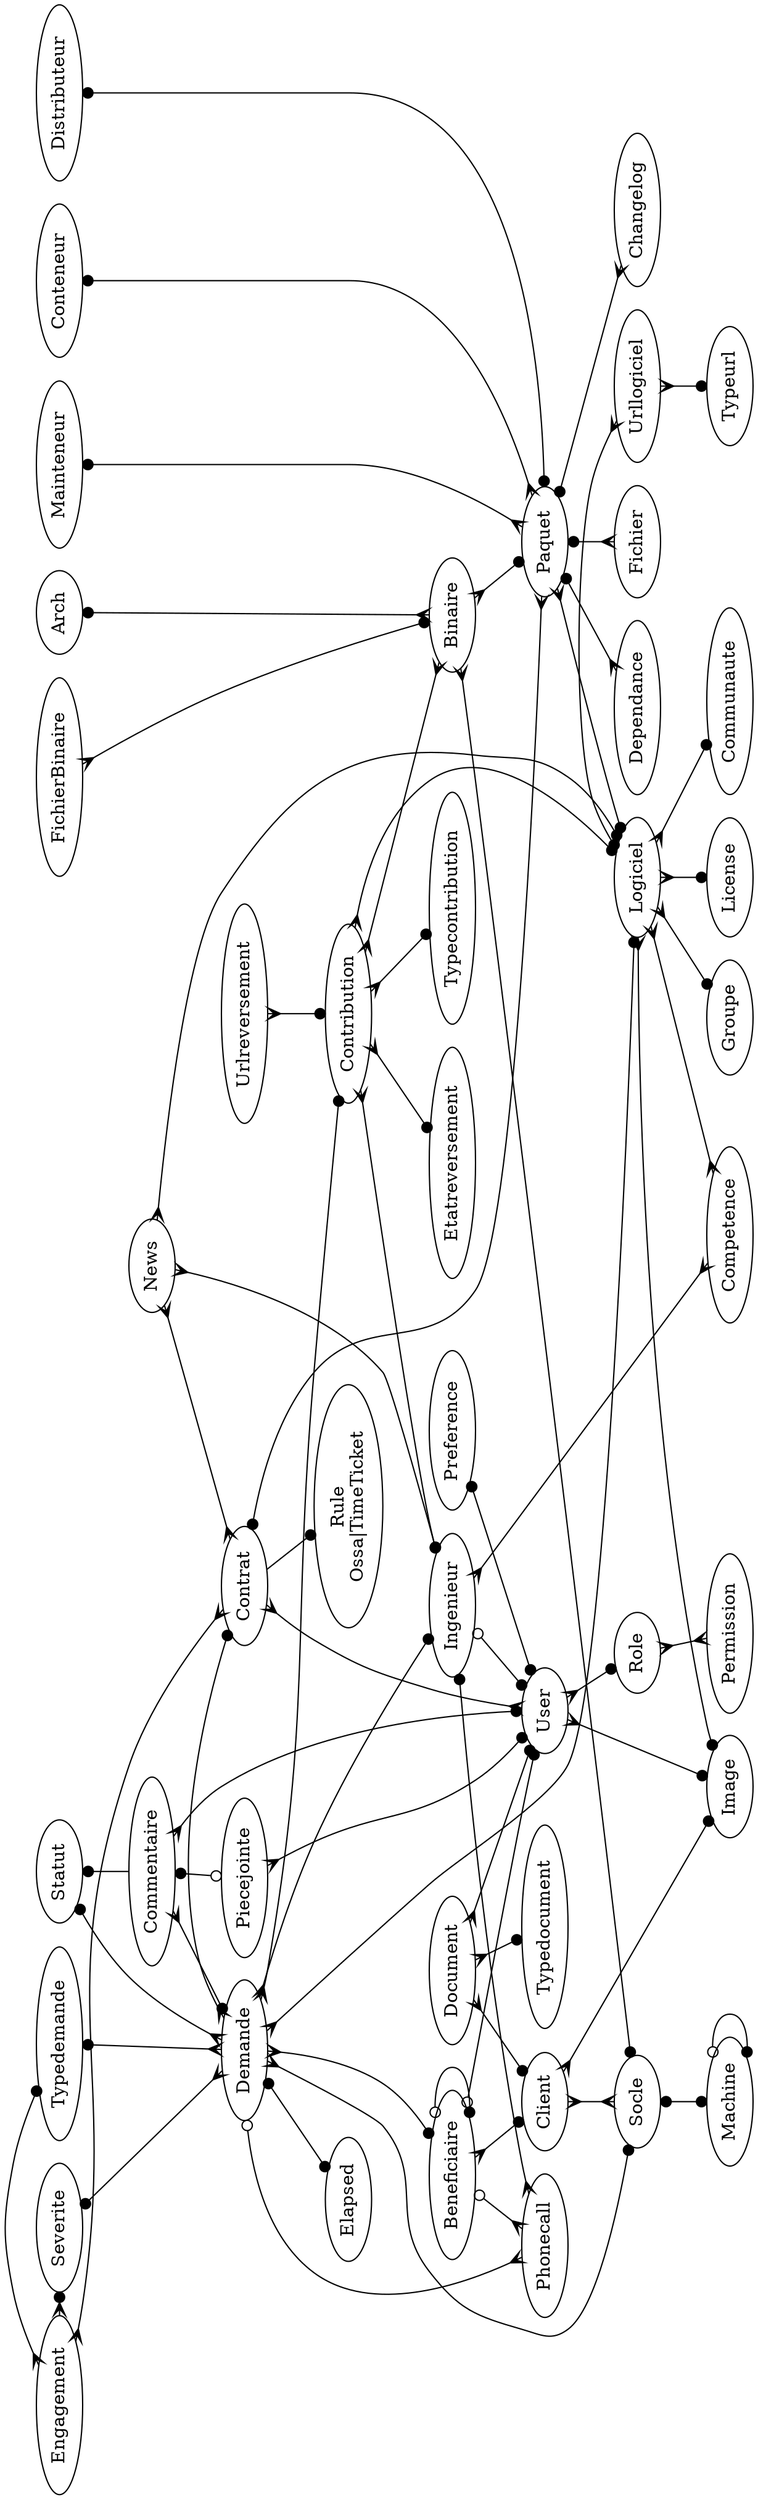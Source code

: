 digraph x {

rotate=90;

{rank=min; Distributeur Mainteneur Conteneur }
{rank=min; Typedemande Severite Engagement } 
{rank=min; Arch FichierBinaire Statut }
{rank=same; Contrat Demande }
{rank=same; Beneficiaire Ingenieur }
{rank=same; Logiciel Urllogiciel }

Rule [label="Rule\nOssa|TimeTicket"]

Binaire -> Paquet [arrowhead=dot,arrowtail=crow,dir=both]
Binaire -> Socle [arrowhead=dot,dir=both,arrowtail=crow]
Binaire -> Arch [arrowhead=dot,dir=both,arrowtail=crow]
Binaire -> FichierBinaire [arrowhead=crow,dir=both,arrowtail=dot]

Beneficiaire -> User [arrowhead=dot,arrowtail=odot,dir=both]
Beneficiaire -> Phonecall [arrowhead=crow,arrowtail=odot,dir=both]
Beneficiaire -> Client [arrowhead=dot,dir=both,arrowtail=crow]
Beneficiaire -> Beneficiaire [arrowhead=dot,arrowtail=odot,dir=both]

Client -> Image [arrowhead=dot,dir=both,arrowtail=crow]
Client -> Socle [arrowhead=crow,dir=both,arrowtail=crow]

Commentaire -> Demande [arrowhead=dot,dir=both,arrowtail=crow]
Commentaire -> User [arrowhead=dot,dir=both,arrowtail=crow]
Commentaire -> Piecejointe [arrowhead=odot,dir=both,arrowtail=dot]
Commentaire -> Statut [arrowhead=dot]

Contrat -> User [arrowhead=crow,dir=both,arrowtail=crow]
Contrat -> Engagement [arrowhead=crow,arrowtail=crow,dir=both]
Contrat -> Rule [arrowhead=dot,arrowtail=crow]

User -> Image [arrowhead=dot,dir=both,arrowtail=crow]
User -> Role [arrowhead=dot,arrowtail=crow,dir=both]
Ingenieur -> Competence [arrowhead=crow,arrowtail=crow,dir=both]
Ingenieur -> User [arrowhead=dot,arrowtail=odot,dir=both]
Ingenieur -> Phonecall [arrowhead=crow,dir=both,arrowtail=dot]

Logiciel -> Competence [arrowhead=crow,arrowtail=crow,dir=both]
Logiciel -> License [arrowhead=dot,dir=both,arrowtail=crow]
Logiciel -> Communaute [arrowhead=dot,dir=both,arrowtail=crow]
Logiciel -> Groupe [arrowhead=dot,dir=both,arrowtail=crow]
Logiciel -> Image [arrowhead=dot,dir=both,arrowtail=crow]


News -> Ingenieur [arrowhead=dot,dir=both,arrowtail=crow]
News -> Contrat [arrowhead=crow,dir=both,arrowtail=crow]
News -> Logiciel [arrowhead=dot,dir=both,arrowtail=crow]

Demande -> Typedemande [arrowhead=dot,dir=both,arrowtail=crow]
Demande -> Elapsed [arrowhead=dot,dir=both,arrowtail=dot]
Demande -> Logiciel [arrowhead=dot,dir=both,arrowtail=crow]
Demande -> Severite [arrowhead=dot,dir=both,arrowtail=crow]
Demande -> Beneficiaire [arrowhead=dot,dir=both,arrowtail=crow]
Demande -> Socle [arrowhead=dot,dir=both,arrowtail=crow]
Demande -> Contribution [arrowhead=dot,dir=both,arrowtail=crow]
Demande -> Contrat [arrowhead=dot,dir=both,arrowtail=crow]
Demande -> Statut [arrowhead=dot,dir=both,arrowtail=crow]
Demande -> Ingenieur [arrowhead=dot,dir=both,arrowtail=crow]
Demande -> Phonecall [arrowhead=crow,arrowtail=odot,dir=both]

Paquet -> Logiciel [arrowhead=dot,dir=both,arrowtail=crow]
Paquet -> Fichier [arrowhead=crow,dir=both,arrowtail=dot]
Paquet -> Contrat [arrowhead=dot,dir=both,arrowtail=crow]
Paquet -> Changelog [arrowhead=crow,dir=both,arrowtail=dot]
Paquet -> Distributeur [arrowhead=dot,dir=both,arrowtail=dot]
Paquet -> Dependance [arrowhead=crow,dir=both,arrowtail=dot]
Paquet -> Mainteneur [arrowhead=dot,dir=both,arrowtail=crow]
Paquet -> Conteneur [arrowhead=dot,dir=both,arrowtail=crow]
Preference -> User [arrowhead=dot,arrowtail=dot,dir=both]
Socle -> Machine [arrowhead=dot,dir=both,arrowtail=dot]
Machine -> Machine [arrowhead=dot,dir=both,arrowtail=odot]
Urllogiciel -> Logiciel [arrowhead=dot,dir=both,arrowtail=crow]
Urllogiciel -> Typeurl [arrowhead=dot,dir=both,arrowtail=crow]
Engagement -> Severite [arrowhead=dot,dir=both,arrowtail=crow]
Engagement -> Typedemande [arrowhead=dot,dir=both,arrowtail=crow]
Role -> Permission [arrowhead=crow,arrowtail=crow,dir=both]
Contribution -> Binaire [arrowhead=crow,arrowtail=crow,dir=both]
Urlreversement -> Contribution [arrowhead=dot,dir=both,arrowtail=crow]

Contribution -> Etatreversement [arrowhead=dot,dir=both,arrowtail=crow]
Contribution -> Typecontribution [arrowhead=dot,dir=both,arrowtail=crow]
Contribution -> Logiciel [arrowhead=dot,dir=both,arrowtail=crow]
Contribution -> Ingenieur [arrowhead=dot,dir=both,arrowtail=crow]
Piecejointe -> User [arrowtail=crow,dir=both,arrowhead=dot]
Document -> Client [arrowhead=dot,dir=both,arrowtail=crow]
Document -> Typedocument [arrowhead=dot,dir=both,arrowtail=crow]
Document -> User [arrowhead=dot,dir=both,arrowtail=crow]


}
